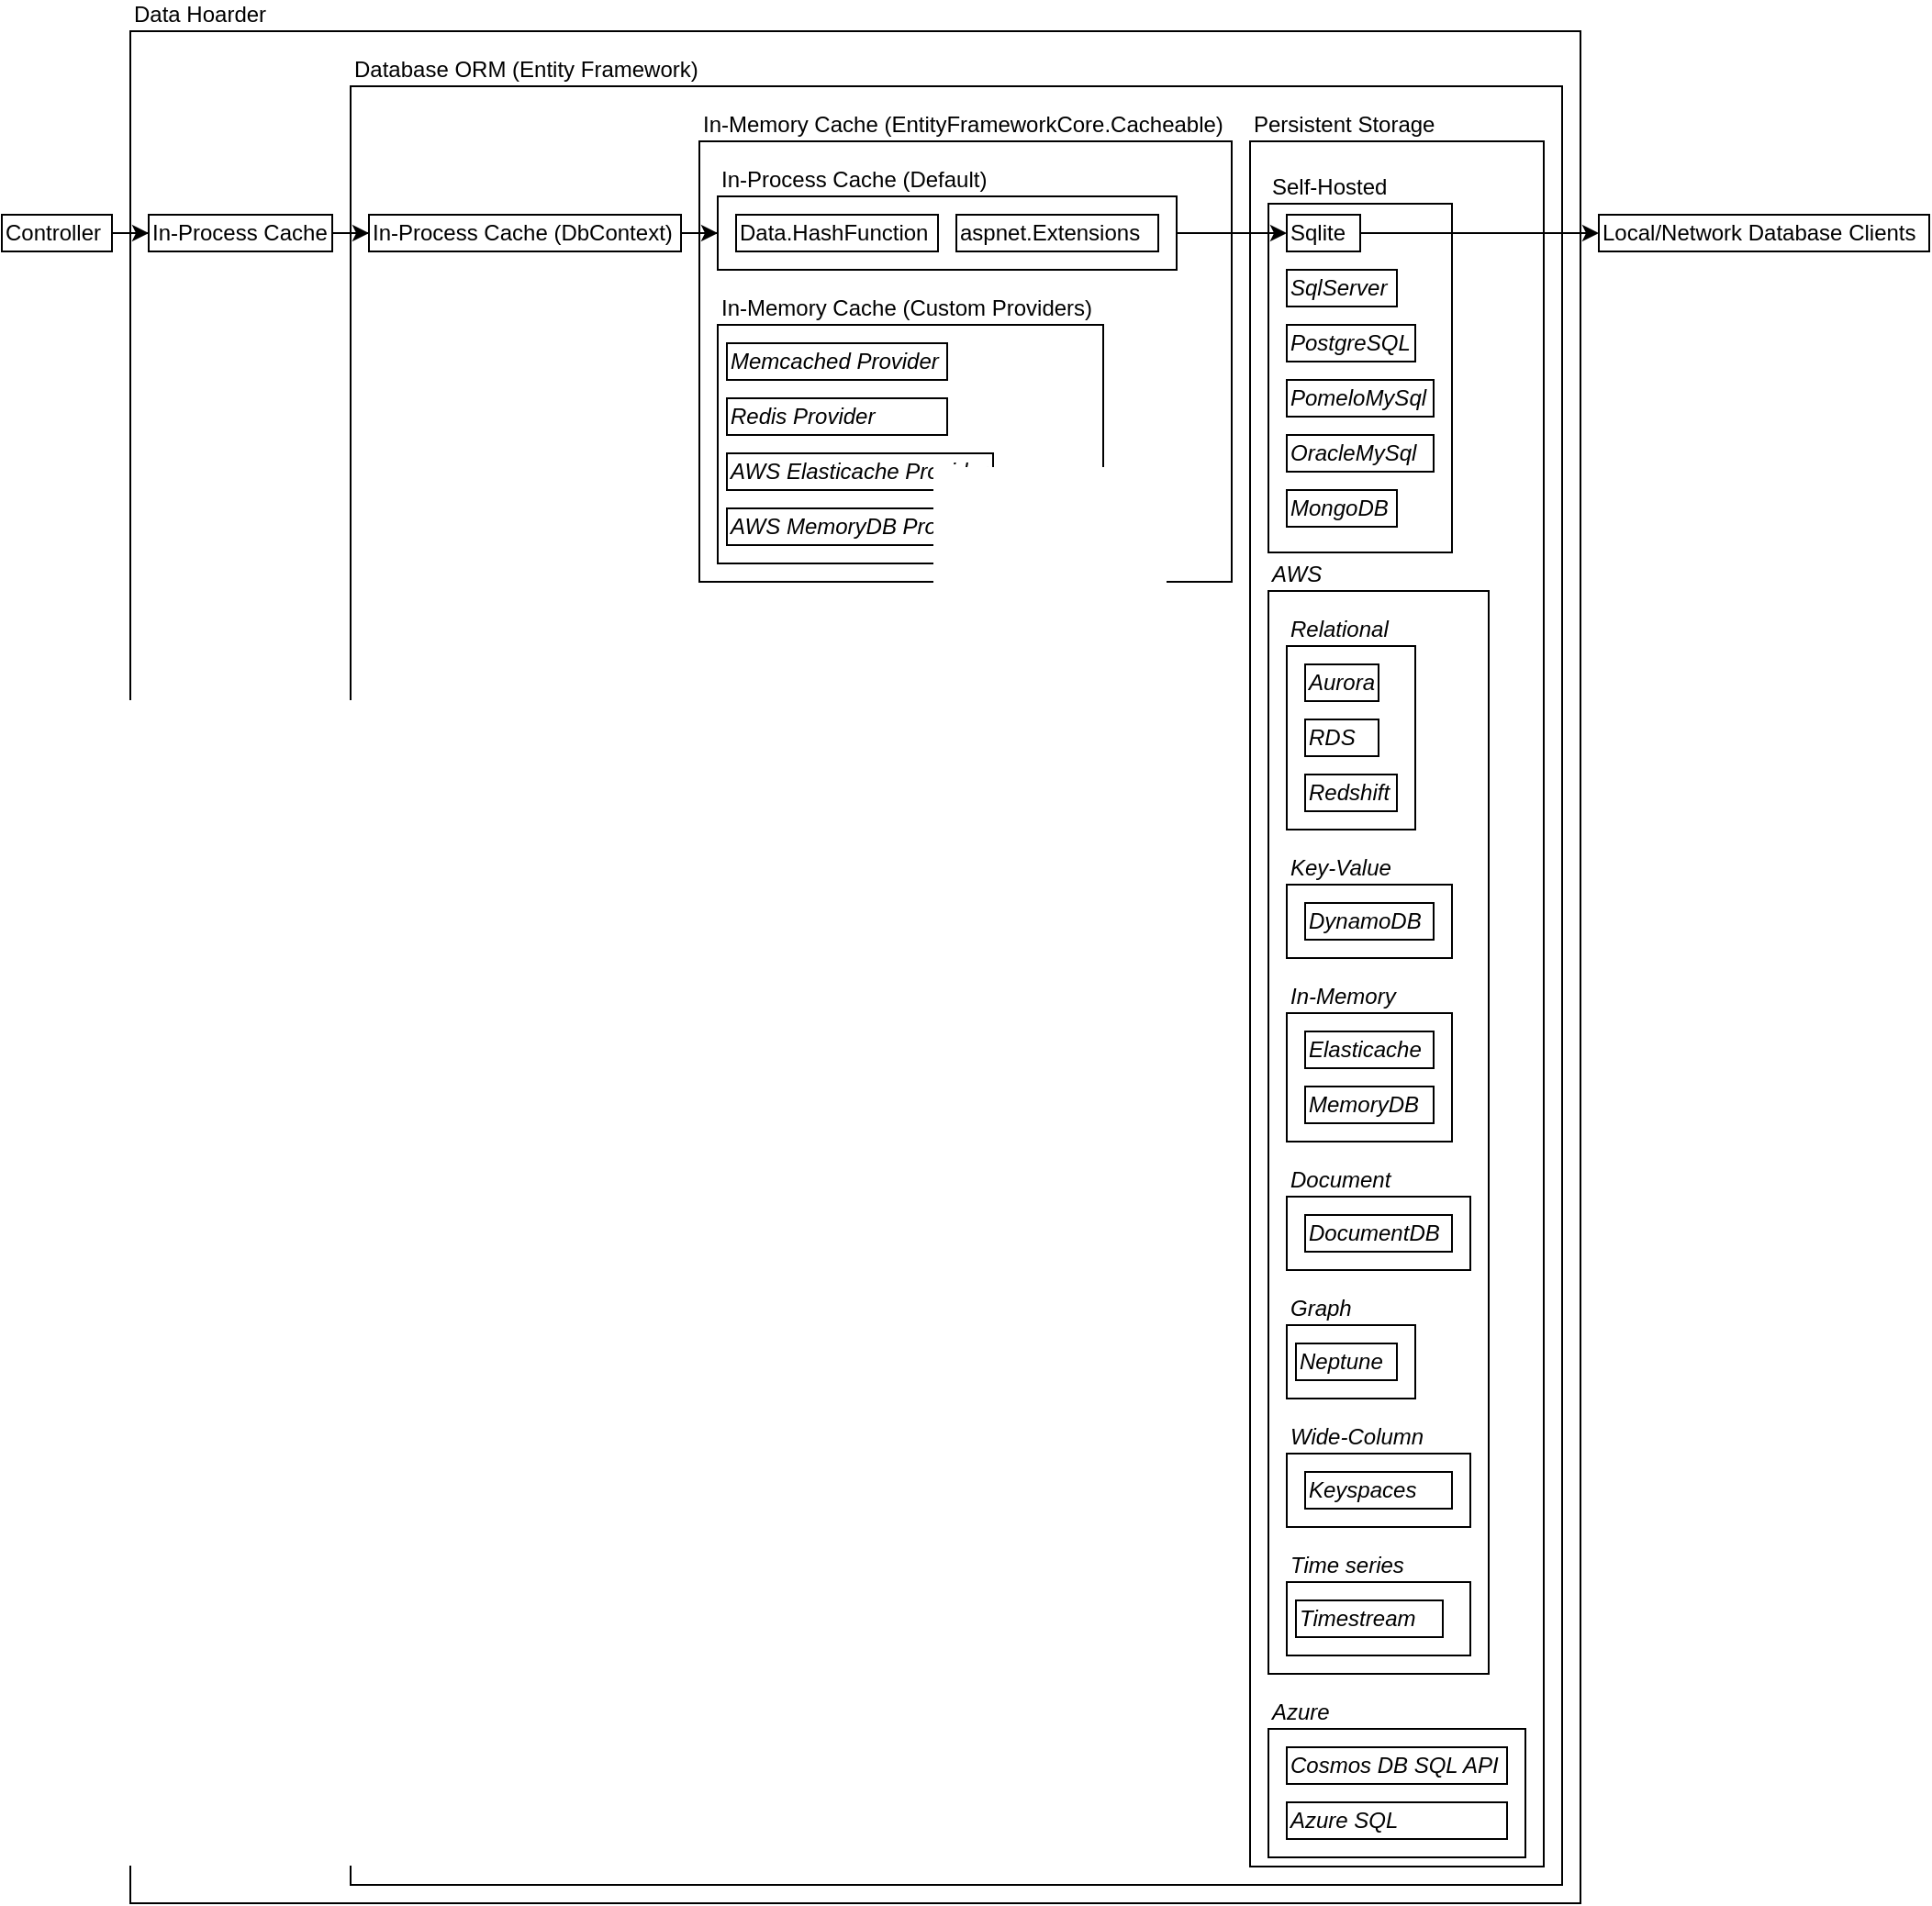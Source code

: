 <mxfile version="26.0.6">
  <diagram name="Page-1" id="bfe91b75-5d2c-26a0-9c1d-138518896778">
    <mxGraphModel dx="1426" dy="755" grid="1" gridSize="10" guides="1" tooltips="1" connect="1" arrows="1" fold="1" page="1" pageScale="1" pageWidth="1100" pageHeight="850" background="none" math="0" shadow="0">
      <root>
        <mxCell id="0" />
        <mxCell id="1" parent="0" />
        <mxCell id="AjgEdxr6FU-6ofKO_puN-37" value="Data Hoarder" style="rounded=0;whiteSpace=wrap;html=1;align=left;labelPosition=center;verticalLabelPosition=top;verticalAlign=bottom;" vertex="1" parent="1">
          <mxGeometry x="90" y="30" width="790" height="1020" as="geometry" />
        </mxCell>
        <mxCell id="AjgEdxr6FU-6ofKO_puN-30" value="Database ORM (Entity Framework)" style="rounded=0;whiteSpace=wrap;html=1;align=left;labelPosition=center;verticalLabelPosition=top;verticalAlign=bottom;" vertex="1" parent="1">
          <mxGeometry x="210" y="60" width="660" height="980" as="geometry" />
        </mxCell>
        <mxCell id="AjgEdxr6FU-6ofKO_puN-86" value="" style="edgeStyle=orthogonalEdgeStyle;rounded=0;orthogonalLoop=1;jettySize=auto;html=1;" edge="1" parent="1" source="AjgEdxr6FU-6ofKO_puN-38" target="AjgEdxr6FU-6ofKO_puN-39">
          <mxGeometry relative="1" as="geometry" />
        </mxCell>
        <mxCell id="AjgEdxr6FU-6ofKO_puN-90" value="" style="edgeStyle=orthogonalEdgeStyle;rounded=0;orthogonalLoop=1;jettySize=auto;html=1;" edge="1" parent="1" source="AjgEdxr6FU-6ofKO_puN-91" target="AjgEdxr6FU-6ofKO_puN-38">
          <mxGeometry relative="1" as="geometry">
            <mxPoint x="30" y="140" as="sourcePoint" />
          </mxGeometry>
        </mxCell>
        <mxCell id="AjgEdxr6FU-6ofKO_puN-38" value="In-Process Cache" style="rounded=0;whiteSpace=wrap;html=1;align=left;" vertex="1" parent="1">
          <mxGeometry x="100" y="130" width="100" height="20" as="geometry" />
        </mxCell>
        <mxCell id="AjgEdxr6FU-6ofKO_puN-39" value="In-Process Cache (DbContext)" style="rounded=0;whiteSpace=wrap;html=1;align=left;" vertex="1" parent="1">
          <mxGeometry x="220" y="130" width="170" height="20" as="geometry" />
        </mxCell>
        <mxCell id="AjgEdxr6FU-6ofKO_puN-42" value="In-Memory Cache (EntityFrameworkCore.Cacheable)" style="rounded=0;whiteSpace=wrap;html=1;align=left;labelPosition=center;verticalLabelPosition=top;verticalAlign=bottom;" vertex="1" parent="1">
          <mxGeometry x="400" y="90" width="290" height="240" as="geometry" />
        </mxCell>
        <mxCell id="AjgEdxr6FU-6ofKO_puN-44" value="In-Process Cache (Default)" style="rounded=0;whiteSpace=wrap;html=1;align=left;labelPosition=center;verticalLabelPosition=top;verticalAlign=bottom;" vertex="1" parent="1">
          <mxGeometry x="410" y="120" width="250" height="40" as="geometry" />
        </mxCell>
        <mxCell id="AjgEdxr6FU-6ofKO_puN-43" value="Data.HashFunction" style="rounded=0;whiteSpace=wrap;html=1;align=left;" vertex="1" parent="1">
          <mxGeometry x="420" y="130" width="110" height="20" as="geometry" />
        </mxCell>
        <mxCell id="AjgEdxr6FU-6ofKO_puN-45" value="aspnet.Extensions" style="rounded=0;whiteSpace=wrap;html=1;align=left;" vertex="1" parent="1">
          <mxGeometry x="540" y="130" width="110" height="20" as="geometry" />
        </mxCell>
        <mxCell id="AjgEdxr6FU-6ofKO_puN-46" value="In-Memory Cache (Custom Providers)" style="rounded=0;whiteSpace=wrap;html=1;align=left;labelPosition=center;verticalLabelPosition=top;verticalAlign=bottom;" vertex="1" parent="1">
          <mxGeometry x="410" y="190" width="210" height="130" as="geometry" />
        </mxCell>
        <mxCell id="AjgEdxr6FU-6ofKO_puN-47" value="Memcached Provider" style="rounded=0;whiteSpace=wrap;html=1;align=left;fontStyle=2" vertex="1" parent="1">
          <mxGeometry x="415" y="200" width="120" height="20" as="geometry" />
        </mxCell>
        <mxCell id="AjgEdxr6FU-6ofKO_puN-48" value="Redis Provider" style="rounded=0;whiteSpace=wrap;html=1;align=left;fontStyle=2" vertex="1" parent="1">
          <mxGeometry x="415" y="230" width="120" height="20" as="geometry" />
        </mxCell>
        <mxCell id="AjgEdxr6FU-6ofKO_puN-49" value="AWS Elasticache Provider" style="rounded=0;whiteSpace=wrap;html=1;align=left;fontStyle=2" vertex="1" parent="1">
          <mxGeometry x="415" y="260" width="145" height="20" as="geometry" />
        </mxCell>
        <mxCell id="AjgEdxr6FU-6ofKO_puN-50" value="AWS MemoryDB Provider" style="rounded=0;whiteSpace=wrap;html=1;align=left;fontStyle=2" vertex="1" parent="1">
          <mxGeometry x="415" y="290" width="145" height="20" as="geometry" />
        </mxCell>
        <mxCell id="AjgEdxr6FU-6ofKO_puN-52" value="Persistent Storage" style="rounded=0;whiteSpace=wrap;html=1;align=left;labelPosition=center;verticalLabelPosition=top;verticalAlign=bottom;" vertex="1" parent="1">
          <mxGeometry x="700" y="90" width="160" height="940" as="geometry" />
        </mxCell>
        <mxCell id="AjgEdxr6FU-6ofKO_puN-60" value="AWS" style="rounded=0;whiteSpace=wrap;html=1;align=left;labelPosition=center;verticalLabelPosition=top;verticalAlign=bottom;fontStyle=2" vertex="1" parent="1">
          <mxGeometry x="710" y="335" width="120" height="590" as="geometry" />
        </mxCell>
        <mxCell id="AjgEdxr6FU-6ofKO_puN-61" value="Relational" style="rounded=0;whiteSpace=wrap;html=1;align=left;labelPosition=center;verticalLabelPosition=top;verticalAlign=bottom;fontStyle=2" vertex="1" parent="1">
          <mxGeometry x="720" y="365" width="70" height="100" as="geometry" />
        </mxCell>
        <mxCell id="AjgEdxr6FU-6ofKO_puN-62" value="Aurora" style="rounded=0;whiteSpace=wrap;html=1;align=left;fontStyle=2" vertex="1" parent="1">
          <mxGeometry x="730" y="375" width="40" height="20" as="geometry" />
        </mxCell>
        <mxCell id="AjgEdxr6FU-6ofKO_puN-63" value="RDS" style="rounded=0;whiteSpace=wrap;html=1;align=left;fontStyle=2" vertex="1" parent="1">
          <mxGeometry x="730" y="405" width="40" height="20" as="geometry" />
        </mxCell>
        <mxCell id="AjgEdxr6FU-6ofKO_puN-64" value="Redshift" style="rounded=0;whiteSpace=wrap;html=1;align=left;fontStyle=2" vertex="1" parent="1">
          <mxGeometry x="730" y="435" width="50" height="20" as="geometry" />
        </mxCell>
        <mxCell id="AjgEdxr6FU-6ofKO_puN-65" value="Key-Value" style="rounded=0;whiteSpace=wrap;html=1;align=left;labelPosition=center;verticalLabelPosition=top;verticalAlign=bottom;fontStyle=2" vertex="1" parent="1">
          <mxGeometry x="720" y="495" width="90" height="40" as="geometry" />
        </mxCell>
        <mxCell id="AjgEdxr6FU-6ofKO_puN-66" value="DynamoDB" style="rounded=0;whiteSpace=wrap;html=1;align=left;fontStyle=2" vertex="1" parent="1">
          <mxGeometry x="730" y="505" width="70" height="20" as="geometry" />
        </mxCell>
        <mxCell id="AjgEdxr6FU-6ofKO_puN-67" value="In-Memory" style="rounded=0;whiteSpace=wrap;html=1;align=left;labelPosition=center;verticalLabelPosition=top;verticalAlign=bottom;fontStyle=2" vertex="1" parent="1">
          <mxGeometry x="720" y="565" width="90" height="70" as="geometry" />
        </mxCell>
        <mxCell id="AjgEdxr6FU-6ofKO_puN-68" value="Elasticache" style="rounded=0;whiteSpace=wrap;html=1;align=left;fontStyle=2" vertex="1" parent="1">
          <mxGeometry x="730" y="575" width="70" height="20" as="geometry" />
        </mxCell>
        <mxCell id="AjgEdxr6FU-6ofKO_puN-69" value="MemoryDB" style="rounded=0;whiteSpace=wrap;html=1;align=left;fontStyle=2" vertex="1" parent="1">
          <mxGeometry x="730" y="605" width="70" height="20" as="geometry" />
        </mxCell>
        <mxCell id="AjgEdxr6FU-6ofKO_puN-70" value="Document" style="rounded=0;whiteSpace=wrap;html=1;align=left;labelPosition=center;verticalLabelPosition=top;verticalAlign=bottom;fontStyle=2" vertex="1" parent="1">
          <mxGeometry x="720" y="665" width="100" height="40" as="geometry" />
        </mxCell>
        <mxCell id="AjgEdxr6FU-6ofKO_puN-71" value="DocumentDB" style="rounded=0;whiteSpace=wrap;html=1;align=left;fontStyle=2" vertex="1" parent="1">
          <mxGeometry x="730" y="675" width="80" height="20" as="geometry" />
        </mxCell>
        <mxCell id="AjgEdxr6FU-6ofKO_puN-74" value="Graph" style="rounded=0;whiteSpace=wrap;html=1;align=left;labelPosition=center;verticalLabelPosition=top;verticalAlign=bottom;fontStyle=2" vertex="1" parent="1">
          <mxGeometry x="720" y="735" width="70" height="40" as="geometry" />
        </mxCell>
        <mxCell id="AjgEdxr6FU-6ofKO_puN-75" value="Neptune" style="rounded=0;whiteSpace=wrap;html=1;align=left;fontStyle=2" vertex="1" parent="1">
          <mxGeometry x="725" y="745" width="55" height="20" as="geometry" />
        </mxCell>
        <mxCell id="AjgEdxr6FU-6ofKO_puN-76" value="Wide-Column" style="rounded=0;whiteSpace=wrap;html=1;align=left;labelPosition=center;verticalLabelPosition=top;verticalAlign=bottom;fontStyle=2" vertex="1" parent="1">
          <mxGeometry x="720" y="805" width="100" height="40" as="geometry" />
        </mxCell>
        <mxCell id="AjgEdxr6FU-6ofKO_puN-77" value="Keyspaces" style="rounded=0;whiteSpace=wrap;html=1;align=left;fontStyle=2" vertex="1" parent="1">
          <mxGeometry x="730" y="815" width="80" height="20" as="geometry" />
        </mxCell>
        <mxCell id="AjgEdxr6FU-6ofKO_puN-78" value="Time series" style="rounded=0;whiteSpace=wrap;html=1;align=left;labelPosition=center;verticalLabelPosition=top;verticalAlign=bottom;fontStyle=2" vertex="1" parent="1">
          <mxGeometry x="720" y="875" width="100" height="40" as="geometry" />
        </mxCell>
        <mxCell id="AjgEdxr6FU-6ofKO_puN-79" value="Timestream" style="rounded=0;whiteSpace=wrap;html=1;align=left;fontStyle=2" vertex="1" parent="1">
          <mxGeometry x="725" y="885" width="80" height="20" as="geometry" />
        </mxCell>
        <mxCell id="AjgEdxr6FU-6ofKO_puN-80" value="Azure" style="rounded=0;whiteSpace=wrap;html=1;align=left;labelPosition=center;verticalLabelPosition=top;verticalAlign=bottom;fontStyle=2" vertex="1" parent="1">
          <mxGeometry x="710" y="955" width="140" height="70" as="geometry" />
        </mxCell>
        <mxCell id="AjgEdxr6FU-6ofKO_puN-81" value="Self-Hosted" style="rounded=0;whiteSpace=wrap;html=1;align=left;labelPosition=center;verticalLabelPosition=top;verticalAlign=bottom;" vertex="1" parent="1">
          <mxGeometry x="710" y="124" width="100" height="190" as="geometry" />
        </mxCell>
        <mxCell id="AjgEdxr6FU-6ofKO_puN-54" value="Cosmos DB SQL API" style="rounded=0;whiteSpace=wrap;html=1;align=left;fontStyle=2" vertex="1" parent="1">
          <mxGeometry x="720" y="965" width="120" height="20" as="geometry" />
        </mxCell>
        <mxCell id="AjgEdxr6FU-6ofKO_puN-82" value="Azure SQL" style="rounded=0;whiteSpace=wrap;html=1;align=left;fontStyle=2" vertex="1" parent="1">
          <mxGeometry x="720" y="995" width="120" height="20" as="geometry" />
        </mxCell>
        <mxCell id="AjgEdxr6FU-6ofKO_puN-93" value="" style="edgeStyle=orthogonalEdgeStyle;rounded=0;orthogonalLoop=1;jettySize=auto;html=1;" edge="1" parent="1" source="AjgEdxr6FU-6ofKO_puN-41" target="AjgEdxr6FU-6ofKO_puN-92">
          <mxGeometry relative="1" as="geometry" />
        </mxCell>
        <mxCell id="AjgEdxr6FU-6ofKO_puN-41" value="Sqlite" style="rounded=0;whiteSpace=wrap;html=1;align=left;" vertex="1" parent="1">
          <mxGeometry x="720" y="130" width="40" height="20" as="geometry" />
        </mxCell>
        <mxCell id="AjgEdxr6FU-6ofKO_puN-53" value="SqlServer" style="rounded=0;whiteSpace=wrap;html=1;align=left;fontStyle=2" vertex="1" parent="1">
          <mxGeometry x="720" y="160" width="60" height="20" as="geometry" />
        </mxCell>
        <mxCell id="AjgEdxr6FU-6ofKO_puN-55" value="PostgreSQL" style="rounded=0;whiteSpace=wrap;html=1;align=left;fontStyle=2" vertex="1" parent="1">
          <mxGeometry x="720" y="190" width="70" height="20" as="geometry" />
        </mxCell>
        <mxCell id="AjgEdxr6FU-6ofKO_puN-56" value="PomeloMySql" style="rounded=0;whiteSpace=wrap;html=1;align=left;fontStyle=2" vertex="1" parent="1">
          <mxGeometry x="720" y="220" width="80" height="20" as="geometry" />
        </mxCell>
        <mxCell id="AjgEdxr6FU-6ofKO_puN-57" value="OracleMySql" style="rounded=0;whiteSpace=wrap;html=1;align=left;fontStyle=2" vertex="1" parent="1">
          <mxGeometry x="720" y="250" width="80" height="20" as="geometry" />
        </mxCell>
        <mxCell id="AjgEdxr6FU-6ofKO_puN-58" value="MongoDB" style="rounded=0;whiteSpace=wrap;html=1;align=left;fontStyle=2" vertex="1" parent="1">
          <mxGeometry x="720" y="280" width="60" height="20" as="geometry" />
        </mxCell>
        <mxCell id="AjgEdxr6FU-6ofKO_puN-87" value="" style="edgeStyle=orthogonalEdgeStyle;rounded=0;orthogonalLoop=1;jettySize=auto;html=1;entryX=0;entryY=0.5;entryDx=0;entryDy=0;" edge="1" parent="1" source="AjgEdxr6FU-6ofKO_puN-39" target="AjgEdxr6FU-6ofKO_puN-44">
          <mxGeometry relative="1" as="geometry">
            <mxPoint x="410" y="-30" as="targetPoint" />
          </mxGeometry>
        </mxCell>
        <mxCell id="AjgEdxr6FU-6ofKO_puN-88" value="" style="edgeStyle=orthogonalEdgeStyle;rounded=0;orthogonalLoop=1;jettySize=auto;html=1;entryX=0;entryY=0.5;entryDx=0;entryDy=0;exitX=1;exitY=0.5;exitDx=0;exitDy=0;" edge="1" parent="1" source="AjgEdxr6FU-6ofKO_puN-44" target="AjgEdxr6FU-6ofKO_puN-41">
          <mxGeometry relative="1" as="geometry">
            <mxPoint x="690" y="-103" as="targetPoint" />
          </mxGeometry>
        </mxCell>
        <mxCell id="AjgEdxr6FU-6ofKO_puN-91" value="Controller" style="rounded=0;whiteSpace=wrap;html=1;align=left;" vertex="1" parent="1">
          <mxGeometry x="20" y="130" width="60" height="20" as="geometry" />
        </mxCell>
        <mxCell id="AjgEdxr6FU-6ofKO_puN-92" value="Local/Network Database Clients" style="whiteSpace=wrap;html=1;align=left;rounded=0;" vertex="1" parent="1">
          <mxGeometry x="890" y="130" width="180" height="20" as="geometry" />
        </mxCell>
      </root>
    </mxGraphModel>
  </diagram>
</mxfile>
